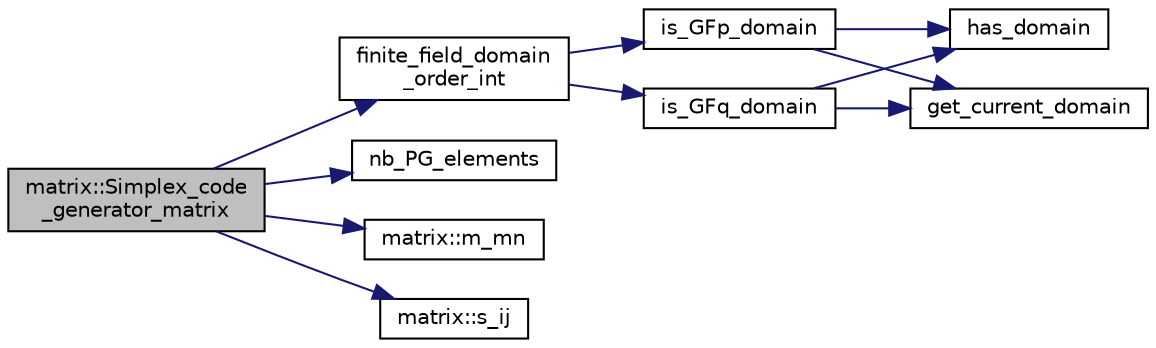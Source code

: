 digraph "matrix::Simplex_code_generator_matrix"
{
  edge [fontname="Helvetica",fontsize="10",labelfontname="Helvetica",labelfontsize="10"];
  node [fontname="Helvetica",fontsize="10",shape=record];
  rankdir="LR";
  Node2353 [label="matrix::Simplex_code\l_generator_matrix",height=0.2,width=0.4,color="black", fillcolor="grey75", style="filled", fontcolor="black"];
  Node2353 -> Node2354 [color="midnightblue",fontsize="10",style="solid",fontname="Helvetica"];
  Node2354 [label="finite_field_domain\l_order_int",height=0.2,width=0.4,color="black", fillcolor="white", style="filled",URL="$d9/d60/discreta_8h.html#a377eb55f39803977750d92e3eaf7af26"];
  Node2354 -> Node2355 [color="midnightblue",fontsize="10",style="solid",fontname="Helvetica"];
  Node2355 [label="is_GFp_domain",height=0.2,width=0.4,color="black", fillcolor="white", style="filled",URL="$db/d2f/domain_8_c.html#ab75527270302df466fc6f6e355775c13"];
  Node2355 -> Node2356 [color="midnightblue",fontsize="10",style="solid",fontname="Helvetica"];
  Node2356 [label="has_domain",height=0.2,width=0.4,color="black", fillcolor="white", style="filled",URL="$db/d2f/domain_8_c.html#af7df1c554310c6214b2900bf6ca7ac81"];
  Node2355 -> Node2357 [color="midnightblue",fontsize="10",style="solid",fontname="Helvetica"];
  Node2357 [label="get_current_domain",height=0.2,width=0.4,color="black", fillcolor="white", style="filled",URL="$db/d2f/domain_8_c.html#a80481fde3a59aaeeb648f8c5392269f7"];
  Node2354 -> Node2358 [color="midnightblue",fontsize="10",style="solid",fontname="Helvetica"];
  Node2358 [label="is_GFq_domain",height=0.2,width=0.4,color="black", fillcolor="white", style="filled",URL="$db/d2f/domain_8_c.html#af695b4599bda7a0400772172c9eeff64"];
  Node2358 -> Node2356 [color="midnightblue",fontsize="10",style="solid",fontname="Helvetica"];
  Node2358 -> Node2357 [color="midnightblue",fontsize="10",style="solid",fontname="Helvetica"];
  Node2353 -> Node2359 [color="midnightblue",fontsize="10",style="solid",fontname="Helvetica"];
  Node2359 [label="nb_PG_elements",height=0.2,width=0.4,color="black", fillcolor="white", style="filled",URL="$d4/d67/geometry_8h.html#ada56c56cb5c7b39553dc0391f2df1cee"];
  Node2353 -> Node2360 [color="midnightblue",fontsize="10",style="solid",fontname="Helvetica"];
  Node2360 [label="matrix::m_mn",height=0.2,width=0.4,color="black", fillcolor="white", style="filled",URL="$d1/d8d/classmatrix.html#a85921e1b3c604f625989b1c3d1697792"];
  Node2353 -> Node2361 [color="midnightblue",fontsize="10",style="solid",fontname="Helvetica"];
  Node2361 [label="matrix::s_ij",height=0.2,width=0.4,color="black", fillcolor="white", style="filled",URL="$d1/d8d/classmatrix.html#ab36f1b3abd2df280224c50c9debb57df"];
}
